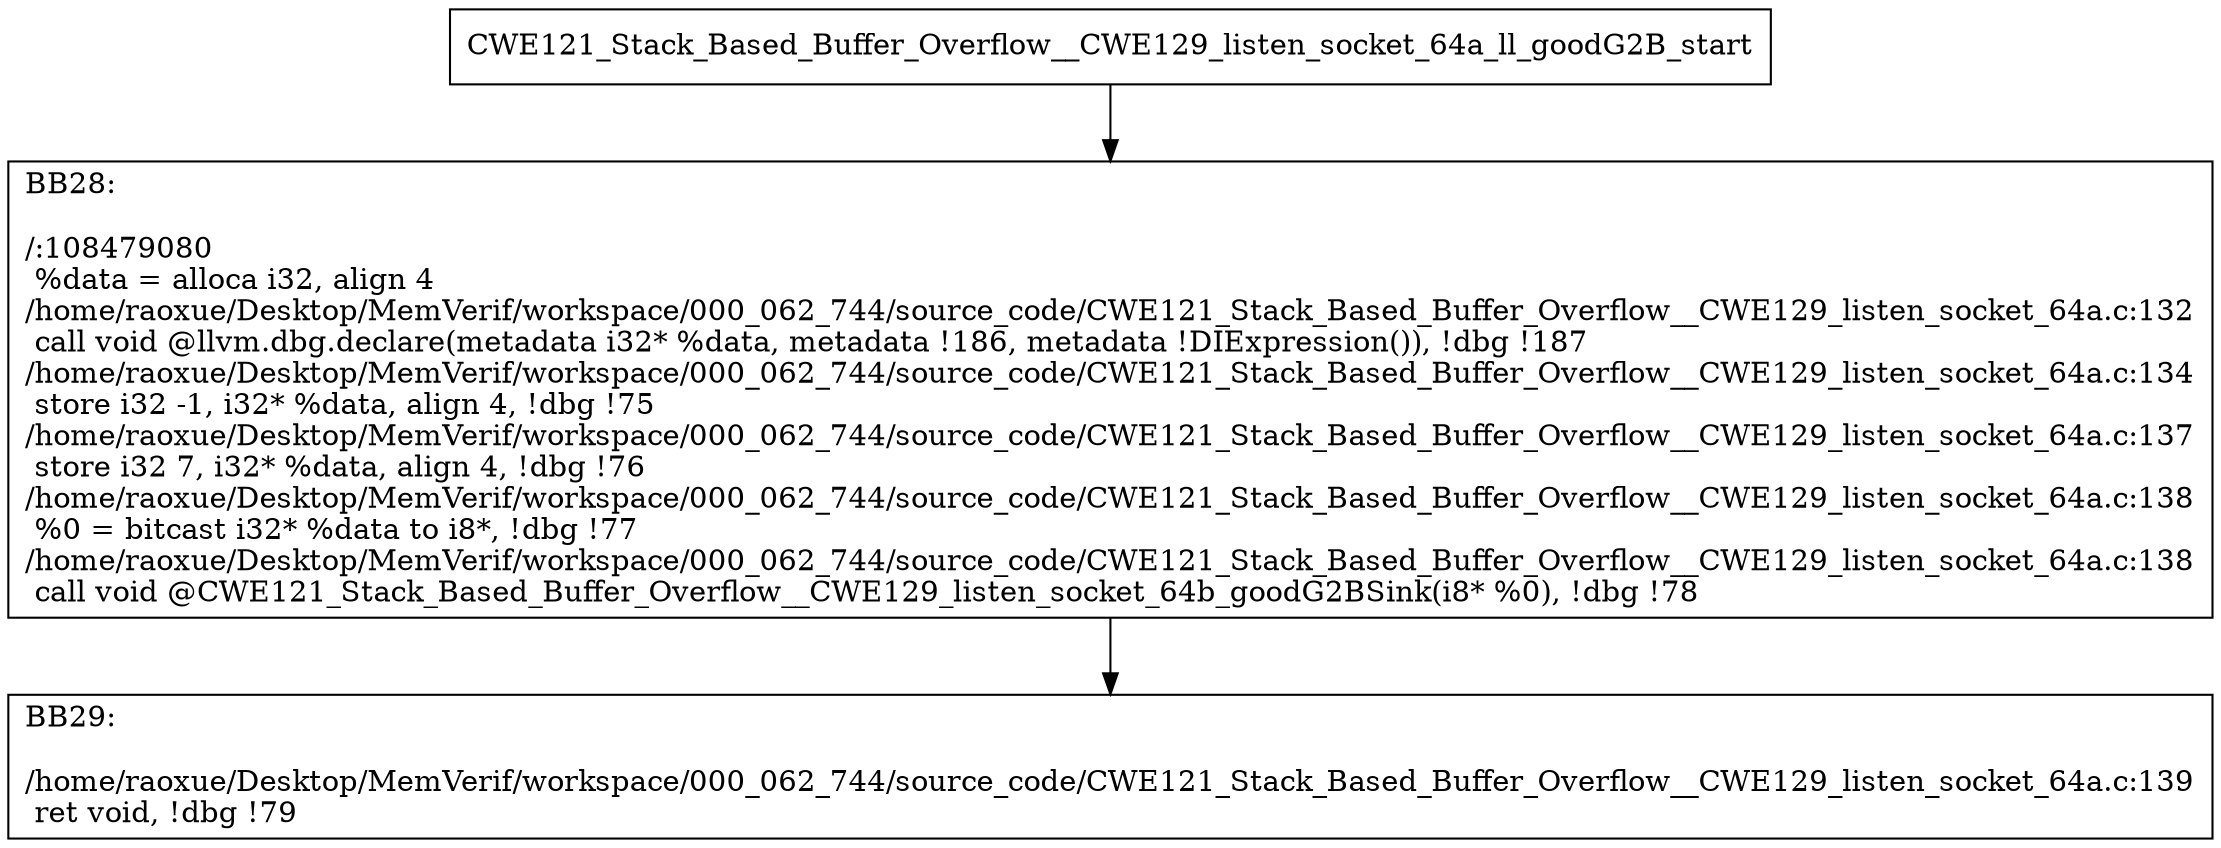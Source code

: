digraph "CFG for'CWE121_Stack_Based_Buffer_Overflow__CWE129_listen_socket_64a_ll_goodG2B' function" {
	BBCWE121_Stack_Based_Buffer_Overflow__CWE129_listen_socket_64a_ll_goodG2B_start[shape=record,label="{CWE121_Stack_Based_Buffer_Overflow__CWE129_listen_socket_64a_ll_goodG2B_start}"];
	BBCWE121_Stack_Based_Buffer_Overflow__CWE129_listen_socket_64a_ll_goodG2B_start-> CWE121_Stack_Based_Buffer_Overflow__CWE129_listen_socket_64a_ll_goodG2BBB28;
	CWE121_Stack_Based_Buffer_Overflow__CWE129_listen_socket_64a_ll_goodG2BBB28 [shape=record, label="{BB28:\l\l/:108479080\l
  %data = alloca i32, align 4\l
/home/raoxue/Desktop/MemVerif/workspace/000_062_744/source_code/CWE121_Stack_Based_Buffer_Overflow__CWE129_listen_socket_64a.c:132\l
  call void @llvm.dbg.declare(metadata i32* %data, metadata !186, metadata !DIExpression()), !dbg !187\l
/home/raoxue/Desktop/MemVerif/workspace/000_062_744/source_code/CWE121_Stack_Based_Buffer_Overflow__CWE129_listen_socket_64a.c:134\l
  store i32 -1, i32* %data, align 4, !dbg !75\l
/home/raoxue/Desktop/MemVerif/workspace/000_062_744/source_code/CWE121_Stack_Based_Buffer_Overflow__CWE129_listen_socket_64a.c:137\l
  store i32 7, i32* %data, align 4, !dbg !76\l
/home/raoxue/Desktop/MemVerif/workspace/000_062_744/source_code/CWE121_Stack_Based_Buffer_Overflow__CWE129_listen_socket_64a.c:138\l
  %0 = bitcast i32* %data to i8*, !dbg !77\l
/home/raoxue/Desktop/MemVerif/workspace/000_062_744/source_code/CWE121_Stack_Based_Buffer_Overflow__CWE129_listen_socket_64a.c:138\l
  call void @CWE121_Stack_Based_Buffer_Overflow__CWE129_listen_socket_64b_goodG2BSink(i8* %0), !dbg !78\l
}"];
	CWE121_Stack_Based_Buffer_Overflow__CWE129_listen_socket_64a_ll_goodG2BBB28-> CWE121_Stack_Based_Buffer_Overflow__CWE129_listen_socket_64a_ll_goodG2BBB29;
	CWE121_Stack_Based_Buffer_Overflow__CWE129_listen_socket_64a_ll_goodG2BBB29 [shape=record, label="{BB29:\l\l/home/raoxue/Desktop/MemVerif/workspace/000_062_744/source_code/CWE121_Stack_Based_Buffer_Overflow__CWE129_listen_socket_64a.c:139\l
  ret void, !dbg !79\l
}"];
}
